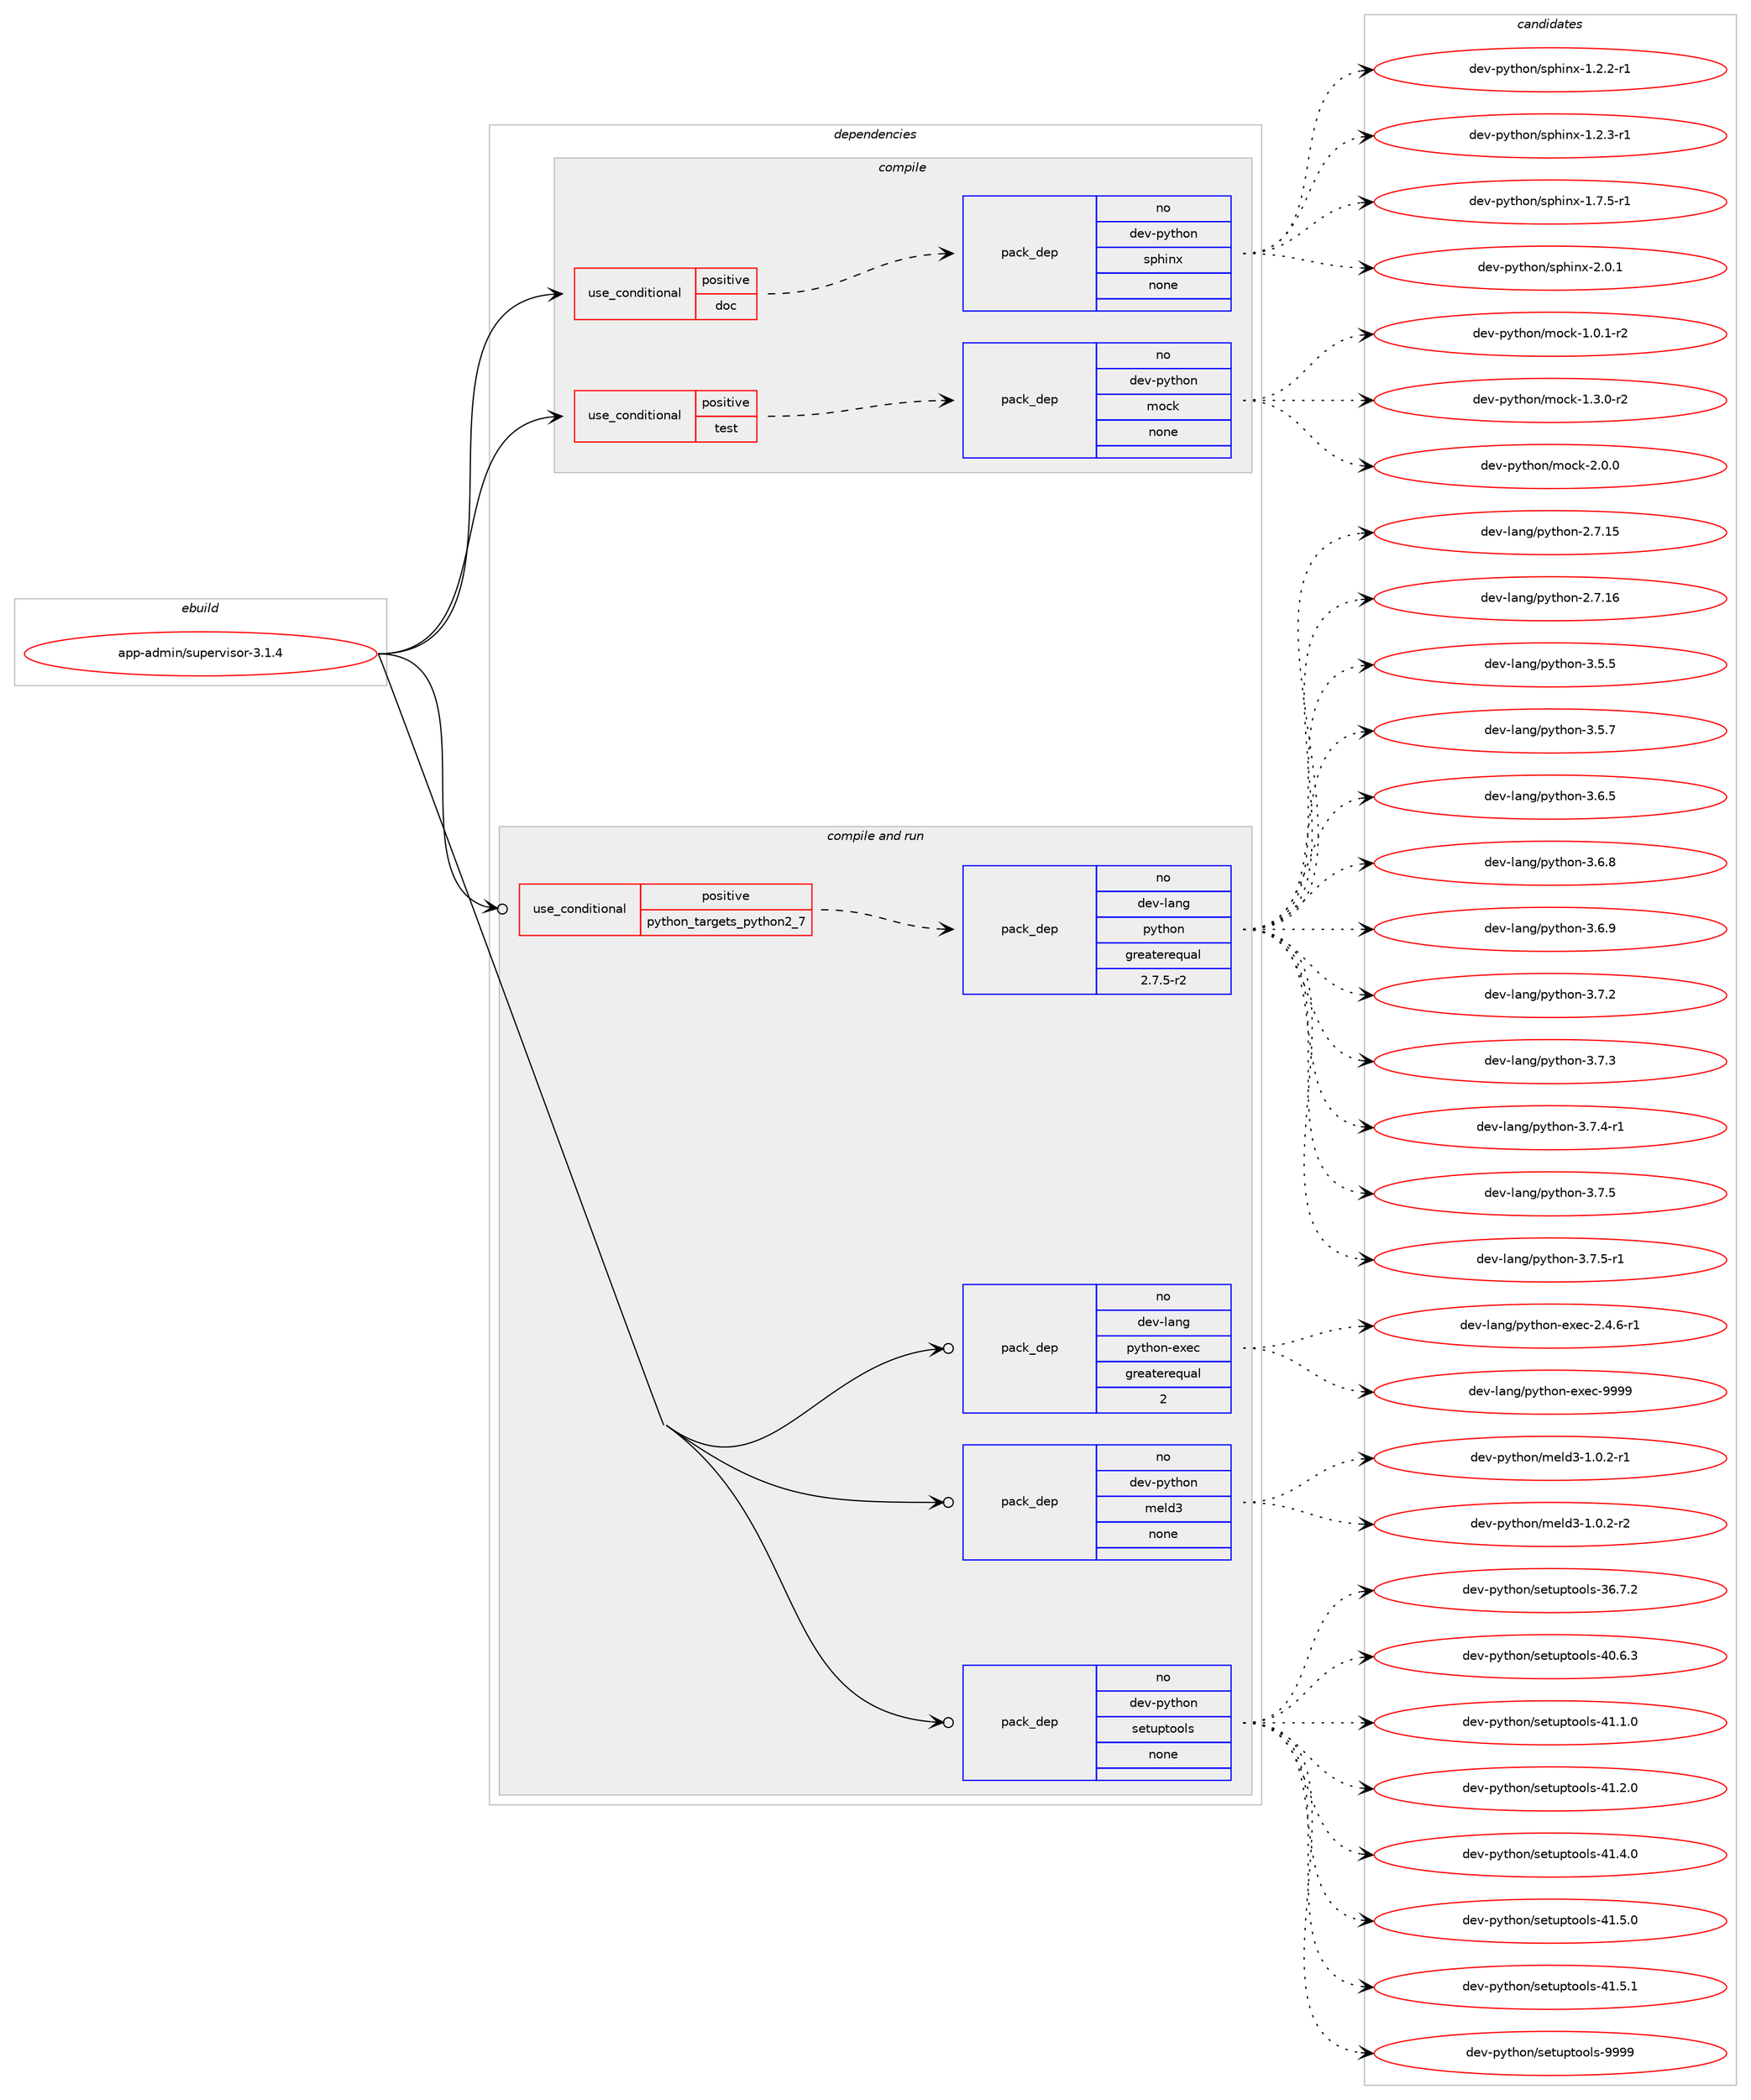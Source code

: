digraph prolog {

# *************
# Graph options
# *************

newrank=true;
concentrate=true;
compound=true;
graph [rankdir=LR,fontname=Helvetica,fontsize=10,ranksep=1.5];#, ranksep=2.5, nodesep=0.2];
edge  [arrowhead=vee];
node  [fontname=Helvetica,fontsize=10];

# **********
# The ebuild
# **********

subgraph cluster_leftcol {
color=gray;
rank=same;
label=<<i>ebuild</i>>;
id [label="app-admin/supervisor-3.1.4", color=red, width=4, href="../app-admin/supervisor-3.1.4.svg"];
}

# ****************
# The dependencies
# ****************

subgraph cluster_midcol {
color=gray;
label=<<i>dependencies</i>>;
subgraph cluster_compile {
fillcolor="#eeeeee";
style=filled;
label=<<i>compile</i>>;
subgraph cond112294 {
dependency471344 [label=<<TABLE BORDER="0" CELLBORDER="1" CELLSPACING="0" CELLPADDING="4"><TR><TD ROWSPAN="3" CELLPADDING="10">use_conditional</TD></TR><TR><TD>positive</TD></TR><TR><TD>doc</TD></TR></TABLE>>, shape=none, color=red];
subgraph pack350500 {
dependency471345 [label=<<TABLE BORDER="0" CELLBORDER="1" CELLSPACING="0" CELLPADDING="4" WIDTH="220"><TR><TD ROWSPAN="6" CELLPADDING="30">pack_dep</TD></TR><TR><TD WIDTH="110">no</TD></TR><TR><TD>dev-python</TD></TR><TR><TD>sphinx</TD></TR><TR><TD>none</TD></TR><TR><TD></TD></TR></TABLE>>, shape=none, color=blue];
}
dependency471344:e -> dependency471345:w [weight=20,style="dashed",arrowhead="vee"];
}
id:e -> dependency471344:w [weight=20,style="solid",arrowhead="vee"];
subgraph cond112295 {
dependency471346 [label=<<TABLE BORDER="0" CELLBORDER="1" CELLSPACING="0" CELLPADDING="4"><TR><TD ROWSPAN="3" CELLPADDING="10">use_conditional</TD></TR><TR><TD>positive</TD></TR><TR><TD>test</TD></TR></TABLE>>, shape=none, color=red];
subgraph pack350501 {
dependency471347 [label=<<TABLE BORDER="0" CELLBORDER="1" CELLSPACING="0" CELLPADDING="4" WIDTH="220"><TR><TD ROWSPAN="6" CELLPADDING="30">pack_dep</TD></TR><TR><TD WIDTH="110">no</TD></TR><TR><TD>dev-python</TD></TR><TR><TD>mock</TD></TR><TR><TD>none</TD></TR><TR><TD></TD></TR></TABLE>>, shape=none, color=blue];
}
dependency471346:e -> dependency471347:w [weight=20,style="dashed",arrowhead="vee"];
}
id:e -> dependency471346:w [weight=20,style="solid",arrowhead="vee"];
}
subgraph cluster_compileandrun {
fillcolor="#eeeeee";
style=filled;
label=<<i>compile and run</i>>;
subgraph cond112296 {
dependency471348 [label=<<TABLE BORDER="0" CELLBORDER="1" CELLSPACING="0" CELLPADDING="4"><TR><TD ROWSPAN="3" CELLPADDING="10">use_conditional</TD></TR><TR><TD>positive</TD></TR><TR><TD>python_targets_python2_7</TD></TR></TABLE>>, shape=none, color=red];
subgraph pack350502 {
dependency471349 [label=<<TABLE BORDER="0" CELLBORDER="1" CELLSPACING="0" CELLPADDING="4" WIDTH="220"><TR><TD ROWSPAN="6" CELLPADDING="30">pack_dep</TD></TR><TR><TD WIDTH="110">no</TD></TR><TR><TD>dev-lang</TD></TR><TR><TD>python</TD></TR><TR><TD>greaterequal</TD></TR><TR><TD>2.7.5-r2</TD></TR></TABLE>>, shape=none, color=blue];
}
dependency471348:e -> dependency471349:w [weight=20,style="dashed",arrowhead="vee"];
}
id:e -> dependency471348:w [weight=20,style="solid",arrowhead="odotvee"];
subgraph pack350503 {
dependency471350 [label=<<TABLE BORDER="0" CELLBORDER="1" CELLSPACING="0" CELLPADDING="4" WIDTH="220"><TR><TD ROWSPAN="6" CELLPADDING="30">pack_dep</TD></TR><TR><TD WIDTH="110">no</TD></TR><TR><TD>dev-lang</TD></TR><TR><TD>python-exec</TD></TR><TR><TD>greaterequal</TD></TR><TR><TD>2</TD></TR></TABLE>>, shape=none, color=blue];
}
id:e -> dependency471350:w [weight=20,style="solid",arrowhead="odotvee"];
subgraph pack350504 {
dependency471351 [label=<<TABLE BORDER="0" CELLBORDER="1" CELLSPACING="0" CELLPADDING="4" WIDTH="220"><TR><TD ROWSPAN="6" CELLPADDING="30">pack_dep</TD></TR><TR><TD WIDTH="110">no</TD></TR><TR><TD>dev-python</TD></TR><TR><TD>meld3</TD></TR><TR><TD>none</TD></TR><TR><TD></TD></TR></TABLE>>, shape=none, color=blue];
}
id:e -> dependency471351:w [weight=20,style="solid",arrowhead="odotvee"];
subgraph pack350505 {
dependency471352 [label=<<TABLE BORDER="0" CELLBORDER="1" CELLSPACING="0" CELLPADDING="4" WIDTH="220"><TR><TD ROWSPAN="6" CELLPADDING="30">pack_dep</TD></TR><TR><TD WIDTH="110">no</TD></TR><TR><TD>dev-python</TD></TR><TR><TD>setuptools</TD></TR><TR><TD>none</TD></TR><TR><TD></TD></TR></TABLE>>, shape=none, color=blue];
}
id:e -> dependency471352:w [weight=20,style="solid",arrowhead="odotvee"];
}
subgraph cluster_run {
fillcolor="#eeeeee";
style=filled;
label=<<i>run</i>>;
}
}

# **************
# The candidates
# **************

subgraph cluster_choices {
rank=same;
color=gray;
label=<<i>candidates</i>>;

subgraph choice350500 {
color=black;
nodesep=1;
choice10010111845112121116104111110471151121041051101204549465046504511449 [label="dev-python/sphinx-1.2.2-r1", color=red, width=4,href="../dev-python/sphinx-1.2.2-r1.svg"];
choice10010111845112121116104111110471151121041051101204549465046514511449 [label="dev-python/sphinx-1.2.3-r1", color=red, width=4,href="../dev-python/sphinx-1.2.3-r1.svg"];
choice10010111845112121116104111110471151121041051101204549465546534511449 [label="dev-python/sphinx-1.7.5-r1", color=red, width=4,href="../dev-python/sphinx-1.7.5-r1.svg"];
choice1001011184511212111610411111047115112104105110120455046484649 [label="dev-python/sphinx-2.0.1", color=red, width=4,href="../dev-python/sphinx-2.0.1.svg"];
dependency471345:e -> choice10010111845112121116104111110471151121041051101204549465046504511449:w [style=dotted,weight="100"];
dependency471345:e -> choice10010111845112121116104111110471151121041051101204549465046514511449:w [style=dotted,weight="100"];
dependency471345:e -> choice10010111845112121116104111110471151121041051101204549465546534511449:w [style=dotted,weight="100"];
dependency471345:e -> choice1001011184511212111610411111047115112104105110120455046484649:w [style=dotted,weight="100"];
}
subgraph choice350501 {
color=black;
nodesep=1;
choice1001011184511212111610411111047109111991074549464846494511450 [label="dev-python/mock-1.0.1-r2", color=red, width=4,href="../dev-python/mock-1.0.1-r2.svg"];
choice1001011184511212111610411111047109111991074549465146484511450 [label="dev-python/mock-1.3.0-r2", color=red, width=4,href="../dev-python/mock-1.3.0-r2.svg"];
choice100101118451121211161041111104710911199107455046484648 [label="dev-python/mock-2.0.0", color=red, width=4,href="../dev-python/mock-2.0.0.svg"];
dependency471347:e -> choice1001011184511212111610411111047109111991074549464846494511450:w [style=dotted,weight="100"];
dependency471347:e -> choice1001011184511212111610411111047109111991074549465146484511450:w [style=dotted,weight="100"];
dependency471347:e -> choice100101118451121211161041111104710911199107455046484648:w [style=dotted,weight="100"];
}
subgraph choice350502 {
color=black;
nodesep=1;
choice10010111845108971101034711212111610411111045504655464953 [label="dev-lang/python-2.7.15", color=red, width=4,href="../dev-lang/python-2.7.15.svg"];
choice10010111845108971101034711212111610411111045504655464954 [label="dev-lang/python-2.7.16", color=red, width=4,href="../dev-lang/python-2.7.16.svg"];
choice100101118451089711010347112121116104111110455146534653 [label="dev-lang/python-3.5.5", color=red, width=4,href="../dev-lang/python-3.5.5.svg"];
choice100101118451089711010347112121116104111110455146534655 [label="dev-lang/python-3.5.7", color=red, width=4,href="../dev-lang/python-3.5.7.svg"];
choice100101118451089711010347112121116104111110455146544653 [label="dev-lang/python-3.6.5", color=red, width=4,href="../dev-lang/python-3.6.5.svg"];
choice100101118451089711010347112121116104111110455146544656 [label="dev-lang/python-3.6.8", color=red, width=4,href="../dev-lang/python-3.6.8.svg"];
choice100101118451089711010347112121116104111110455146544657 [label="dev-lang/python-3.6.9", color=red, width=4,href="../dev-lang/python-3.6.9.svg"];
choice100101118451089711010347112121116104111110455146554650 [label="dev-lang/python-3.7.2", color=red, width=4,href="../dev-lang/python-3.7.2.svg"];
choice100101118451089711010347112121116104111110455146554651 [label="dev-lang/python-3.7.3", color=red, width=4,href="../dev-lang/python-3.7.3.svg"];
choice1001011184510897110103471121211161041111104551465546524511449 [label="dev-lang/python-3.7.4-r1", color=red, width=4,href="../dev-lang/python-3.7.4-r1.svg"];
choice100101118451089711010347112121116104111110455146554653 [label="dev-lang/python-3.7.5", color=red, width=4,href="../dev-lang/python-3.7.5.svg"];
choice1001011184510897110103471121211161041111104551465546534511449 [label="dev-lang/python-3.7.5-r1", color=red, width=4,href="../dev-lang/python-3.7.5-r1.svg"];
dependency471349:e -> choice10010111845108971101034711212111610411111045504655464953:w [style=dotted,weight="100"];
dependency471349:e -> choice10010111845108971101034711212111610411111045504655464954:w [style=dotted,weight="100"];
dependency471349:e -> choice100101118451089711010347112121116104111110455146534653:w [style=dotted,weight="100"];
dependency471349:e -> choice100101118451089711010347112121116104111110455146534655:w [style=dotted,weight="100"];
dependency471349:e -> choice100101118451089711010347112121116104111110455146544653:w [style=dotted,weight="100"];
dependency471349:e -> choice100101118451089711010347112121116104111110455146544656:w [style=dotted,weight="100"];
dependency471349:e -> choice100101118451089711010347112121116104111110455146544657:w [style=dotted,weight="100"];
dependency471349:e -> choice100101118451089711010347112121116104111110455146554650:w [style=dotted,weight="100"];
dependency471349:e -> choice100101118451089711010347112121116104111110455146554651:w [style=dotted,weight="100"];
dependency471349:e -> choice1001011184510897110103471121211161041111104551465546524511449:w [style=dotted,weight="100"];
dependency471349:e -> choice100101118451089711010347112121116104111110455146554653:w [style=dotted,weight="100"];
dependency471349:e -> choice1001011184510897110103471121211161041111104551465546534511449:w [style=dotted,weight="100"];
}
subgraph choice350503 {
color=black;
nodesep=1;
choice10010111845108971101034711212111610411111045101120101994550465246544511449 [label="dev-lang/python-exec-2.4.6-r1", color=red, width=4,href="../dev-lang/python-exec-2.4.6-r1.svg"];
choice10010111845108971101034711212111610411111045101120101994557575757 [label="dev-lang/python-exec-9999", color=red, width=4,href="../dev-lang/python-exec-9999.svg"];
dependency471350:e -> choice10010111845108971101034711212111610411111045101120101994550465246544511449:w [style=dotted,weight="100"];
dependency471350:e -> choice10010111845108971101034711212111610411111045101120101994557575757:w [style=dotted,weight="100"];
}
subgraph choice350504 {
color=black;
nodesep=1;
choice1001011184511212111610411111047109101108100514549464846504511449 [label="dev-python/meld3-1.0.2-r1", color=red, width=4,href="../dev-python/meld3-1.0.2-r1.svg"];
choice1001011184511212111610411111047109101108100514549464846504511450 [label="dev-python/meld3-1.0.2-r2", color=red, width=4,href="../dev-python/meld3-1.0.2-r2.svg"];
dependency471351:e -> choice1001011184511212111610411111047109101108100514549464846504511449:w [style=dotted,weight="100"];
dependency471351:e -> choice1001011184511212111610411111047109101108100514549464846504511450:w [style=dotted,weight="100"];
}
subgraph choice350505 {
color=black;
nodesep=1;
choice100101118451121211161041111104711510111611711211611111110811545515446554650 [label="dev-python/setuptools-36.7.2", color=red, width=4,href="../dev-python/setuptools-36.7.2.svg"];
choice100101118451121211161041111104711510111611711211611111110811545524846544651 [label="dev-python/setuptools-40.6.3", color=red, width=4,href="../dev-python/setuptools-40.6.3.svg"];
choice100101118451121211161041111104711510111611711211611111110811545524946494648 [label="dev-python/setuptools-41.1.0", color=red, width=4,href="../dev-python/setuptools-41.1.0.svg"];
choice100101118451121211161041111104711510111611711211611111110811545524946504648 [label="dev-python/setuptools-41.2.0", color=red, width=4,href="../dev-python/setuptools-41.2.0.svg"];
choice100101118451121211161041111104711510111611711211611111110811545524946524648 [label="dev-python/setuptools-41.4.0", color=red, width=4,href="../dev-python/setuptools-41.4.0.svg"];
choice100101118451121211161041111104711510111611711211611111110811545524946534648 [label="dev-python/setuptools-41.5.0", color=red, width=4,href="../dev-python/setuptools-41.5.0.svg"];
choice100101118451121211161041111104711510111611711211611111110811545524946534649 [label="dev-python/setuptools-41.5.1", color=red, width=4,href="../dev-python/setuptools-41.5.1.svg"];
choice10010111845112121116104111110471151011161171121161111111081154557575757 [label="dev-python/setuptools-9999", color=red, width=4,href="../dev-python/setuptools-9999.svg"];
dependency471352:e -> choice100101118451121211161041111104711510111611711211611111110811545515446554650:w [style=dotted,weight="100"];
dependency471352:e -> choice100101118451121211161041111104711510111611711211611111110811545524846544651:w [style=dotted,weight="100"];
dependency471352:e -> choice100101118451121211161041111104711510111611711211611111110811545524946494648:w [style=dotted,weight="100"];
dependency471352:e -> choice100101118451121211161041111104711510111611711211611111110811545524946504648:w [style=dotted,weight="100"];
dependency471352:e -> choice100101118451121211161041111104711510111611711211611111110811545524946524648:w [style=dotted,weight="100"];
dependency471352:e -> choice100101118451121211161041111104711510111611711211611111110811545524946534648:w [style=dotted,weight="100"];
dependency471352:e -> choice100101118451121211161041111104711510111611711211611111110811545524946534649:w [style=dotted,weight="100"];
dependency471352:e -> choice10010111845112121116104111110471151011161171121161111111081154557575757:w [style=dotted,weight="100"];
}
}

}
